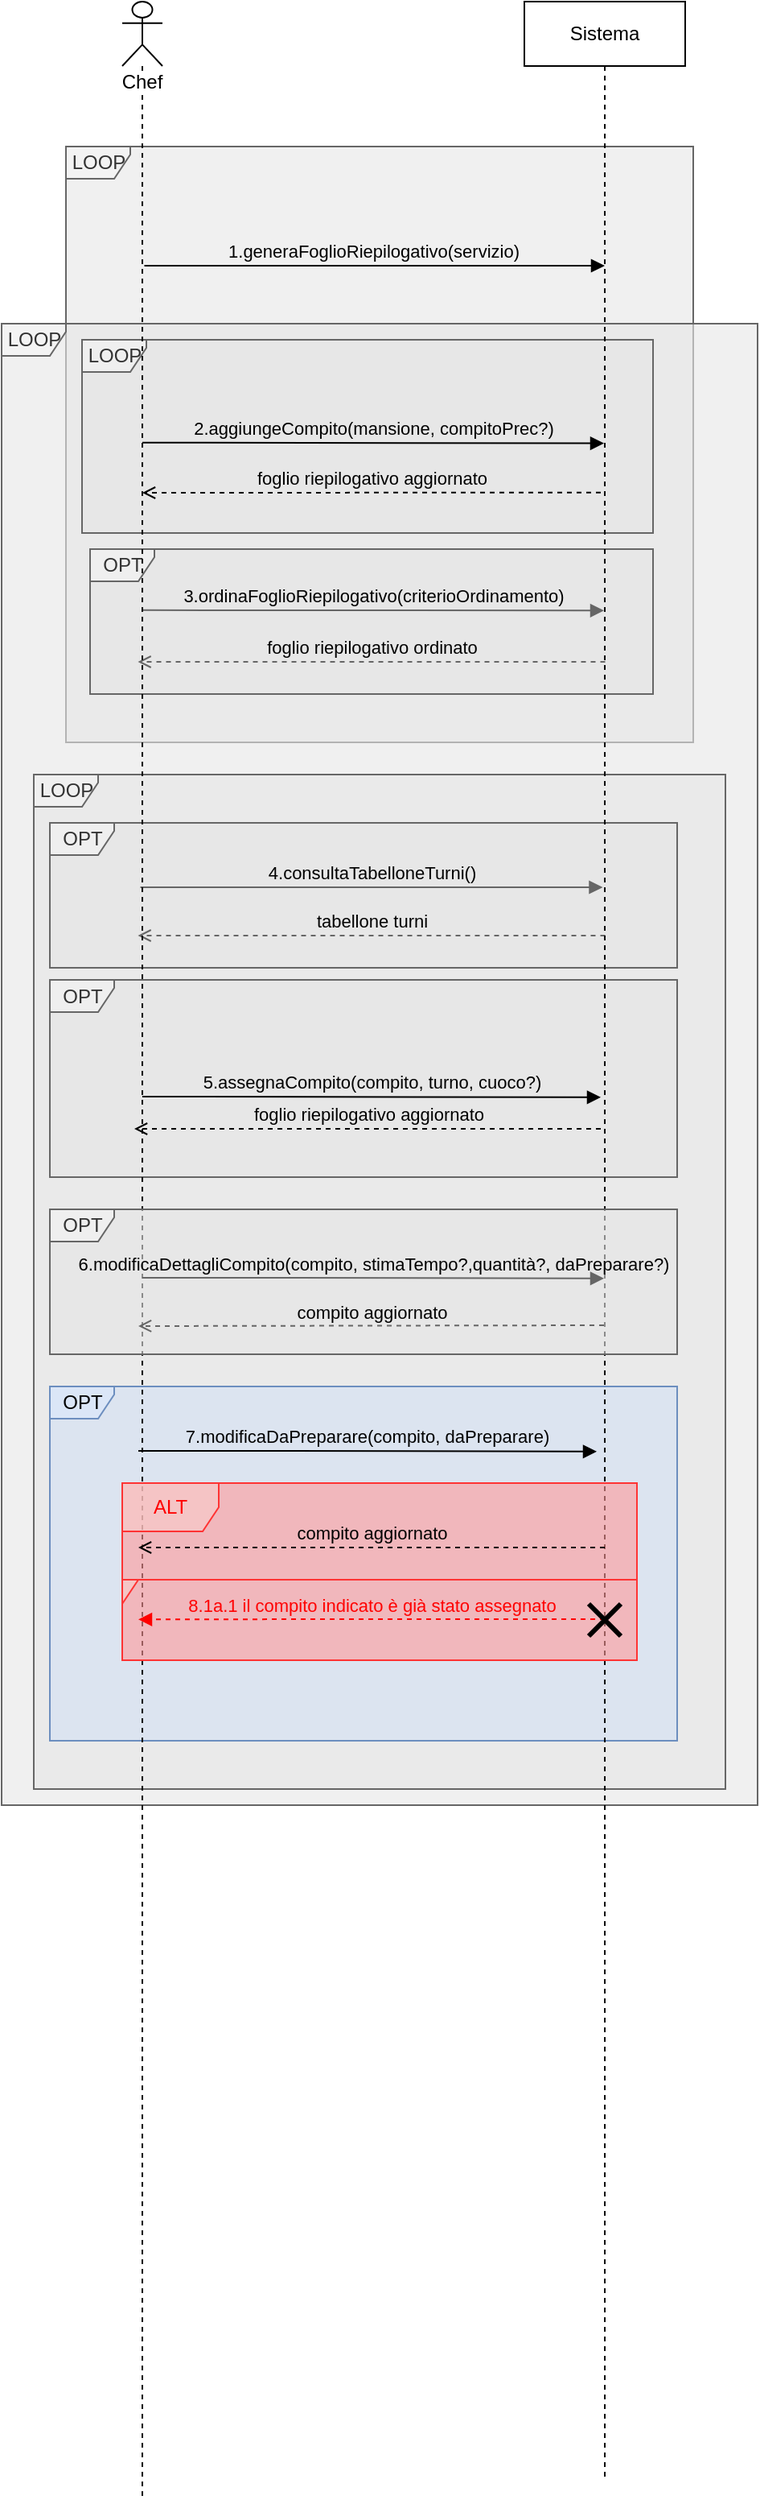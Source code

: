 <mxfile version="21.6.6" type="device">
  <diagram name="Page-1" id="f5A6CDPiya6YqWZAvQuT">
    <mxGraphModel dx="954" dy="-622" grid="1" gridSize="10" guides="1" tooltips="1" connect="1" arrows="1" fold="1" page="1" pageScale="1" pageWidth="827" pageHeight="1169" math="0" shadow="0">
      <root>
        <mxCell id="0" />
        <mxCell id="1" parent="0" />
        <mxCell id="3oUJ_5gLEvu6R0pSqBkJ-1" value="LOOP" style="shape=umlFrame;tabWidth=110;tabHeight=30;tabPosition=left;html=1;boundedLbl=1;labelInHeader=1;width=40;height=20;swimlaneFillColor=#E6E6E6;fillColor=#f5f5f5;strokeColor=#666666;fillOpacity=60;fontColor=#333333;" parent="1" vertex="1">
          <mxGeometry x="205" y="1430" width="390" height="370" as="geometry" />
        </mxCell>
        <mxCell id="3oUJ_5gLEvu6R0pSqBkJ-40" value="1.generaFoglioRiepilogativo(servizio)" style="html=1;verticalAlign=bottom;endArrow=block;edgeStyle=elbowEdgeStyle;elbow=vertical;curved=0;rounded=0;labelBackgroundColor=none;" parent="1" edge="1">
          <mxGeometry x="-0.003" relative="1" as="geometry">
            <mxPoint x="253.75" y="1504" as="sourcePoint" />
            <Array as="points" />
            <mxPoint x="540" y="1504" as="targetPoint" />
            <mxPoint as="offset" />
          </mxGeometry>
        </mxCell>
        <mxCell id="3oUJ_5gLEvu6R0pSqBkJ-33" value="LOOP" style="shape=umlFrame;tabWidth=110;tabHeight=30;tabPosition=left;html=1;boundedLbl=1;labelInHeader=1;width=40;height=20;swimlaneFillColor=#E6E6E6;fillColor=#f5f5f5;strokeColor=#666666;fillOpacity=60;fontColor=#333333;" parent="1" vertex="1">
          <mxGeometry x="165" y="1540" width="470" height="920" as="geometry" />
        </mxCell>
        <mxCell id="3oUJ_5gLEvu6R0pSqBkJ-21" value="LOOP" style="shape=umlFrame;tabWidth=110;tabHeight=30;tabPosition=left;html=1;boundedLbl=1;labelInHeader=1;width=40;height=20;swimlaneFillColor=#E6E6E6;fillColor=#f5f5f5;strokeColor=#666666;fillOpacity=60;fontColor=#333333;" parent="1" vertex="1">
          <mxGeometry x="185" y="1820" width="430" height="630" as="geometry" />
        </mxCell>
        <mxCell id="3oUJ_5gLEvu6R0pSqBkJ-22" value="OPT" style="shape=umlFrame;tabWidth=110;tabHeight=30;tabPosition=left;html=1;boundedLbl=1;labelInHeader=1;width=40;height=20;swimlaneFillColor=#E6E6E6;fillColor=#f5f5f5;strokeColor=#666666;fillOpacity=60;fontColor=#333333;" parent="1" vertex="1">
          <mxGeometry x="195" y="1850" width="390" height="90" as="geometry" />
        </mxCell>
        <mxCell id="3oUJ_5gLEvu6R0pSqBkJ-23" value="4.consultaTabelloneTurni()" style="html=1;verticalAlign=bottom;endArrow=block;edgeStyle=elbowEdgeStyle;elbow=vertical;curved=0;rounded=0;labelBackgroundColor=none;fillColor=#f5f5f5;strokeColor=#666666;" parent="1" edge="1">
          <mxGeometry relative="1" as="geometry">
            <mxPoint x="251.25" y="1890" as="sourcePoint" />
            <Array as="points" />
            <mxPoint x="538.75" y="1890" as="targetPoint" />
          </mxGeometry>
        </mxCell>
        <mxCell id="3oUJ_5gLEvu6R0pSqBkJ-24" value="tabellone turni" style="html=1;verticalAlign=bottom;endArrow=open;edgeStyle=elbowEdgeStyle;elbow=vertical;curved=0;rounded=0;labelBackgroundColor=none;endFill=0;dashed=1;fillColor=#f5f5f5;strokeColor=#666666;" parent="1" edge="1">
          <mxGeometry relative="1" as="geometry">
            <mxPoint x="540.25" y="1920.0" as="sourcePoint" />
            <mxPoint x="249.75" y="1920" as="targetPoint" />
          </mxGeometry>
        </mxCell>
        <mxCell id="3oUJ_5gLEvu6R0pSqBkJ-27" value="OPT" style="shape=umlFrame;tabWidth=110;tabHeight=30;tabPosition=left;html=1;boundedLbl=1;labelInHeader=1;width=40;height=20;swimlaneFillColor=#E6E6E6;fillColor=#f5f5f5;strokeColor=#666666;fillOpacity=60;fontColor=#333333;" parent="1" vertex="1">
          <mxGeometry x="195" y="1947.5" width="390" height="122.5" as="geometry" />
        </mxCell>
        <mxCell id="3oUJ_5gLEvu6R0pSqBkJ-9" value="LOOP" style="shape=umlFrame;tabWidth=110;tabHeight=30;tabPosition=left;html=1;boundedLbl=1;labelInHeader=1;width=40;height=20;swimlaneFillColor=#E6E6E6;fillColor=#f5f5f5;strokeColor=#666666;fillOpacity=60;fontColor=#333333;" parent="1" vertex="1">
          <mxGeometry x="215" y="1550" width="355" height="120" as="geometry" />
        </mxCell>
        <mxCell id="3oUJ_5gLEvu6R0pSqBkJ-13" value="OPT" style="shape=umlFrame;tabWidth=110;tabHeight=30;tabPosition=left;html=1;boundedLbl=1;labelInHeader=1;width=40;height=20;swimlaneFillColor=#E6E6E6;fillColor=#f5f5f5;strokeColor=#666666;fillOpacity=60;fontColor=#333333;container=1;" parent="1" vertex="1">
          <mxGeometry x="220" y="1680" width="350" height="90" as="geometry" />
        </mxCell>
        <mxCell id="3oUJ_5gLEvu6R0pSqBkJ-18" value="foglio riepilogativo ordinato" style="html=1;verticalAlign=bottom;endArrow=open;edgeStyle=elbowEdgeStyle;elbow=vertical;curved=0;rounded=0;labelBackgroundColor=none;endFill=0;dashed=1;fillColor=#f5f5f5;strokeColor=#666666;" parent="3oUJ_5gLEvu6R0pSqBkJ-13" edge="1">
          <mxGeometry x="0.002" relative="1" as="geometry">
            <mxPoint x="320.25" y="70.0" as="sourcePoint" />
            <mxPoint x="29.75" y="70.07" as="targetPoint" />
            <mxPoint as="offset" />
          </mxGeometry>
        </mxCell>
        <mxCell id="3oUJ_5gLEvu6R0pSqBkJ-16" value="3.ordinaFoglioRiepilogativo(criterioOrdinamento)" style="html=1;verticalAlign=bottom;endArrow=block;edgeStyle=elbowEdgeStyle;elbow=vertical;curved=0;rounded=0;labelBackgroundColor=none;fillColor=#f5f5f5;strokeColor=#666666;" parent="3oUJ_5gLEvu6R0pSqBkJ-13" target="3oUJ_5gLEvu6R0pSqBkJ-31" edge="1">
          <mxGeometry relative="1" as="geometry">
            <mxPoint x="32.5" y="37.917" as="sourcePoint" />
            <Array as="points">
              <mxPoint x="128" y="38.139" />
            </Array>
            <mxPoint x="317.5" y="38.139" as="targetPoint" />
          </mxGeometry>
        </mxCell>
        <mxCell id="8e-te7Ogq6yMoprlRzKs-14" value="2.aggiungeCompito(mansione, compitoPrec?)" style="html=1;verticalAlign=bottom;endArrow=block;edgeStyle=elbowEdgeStyle;elbow=vertical;curved=0;rounded=0;labelBackgroundColor=none;" parent="1" target="3oUJ_5gLEvu6R0pSqBkJ-31" edge="1">
          <mxGeometry relative="1" as="geometry">
            <mxPoint x="252.5" y="1613.86" as="sourcePoint" />
            <Array as="points">
              <mxPoint x="348" y="1614.27" />
            </Array>
            <mxPoint x="537.5" y="1614.27" as="targetPoint" />
          </mxGeometry>
        </mxCell>
        <mxCell id="8e-te7Ogq6yMoprlRzKs-15" value="foglio riepilogativo aggiornato" style="html=1;verticalAlign=bottom;endArrow=open;edgeStyle=elbowEdgeStyle;elbow=vertical;curved=0;rounded=0;labelBackgroundColor=none;dashed=1;endFill=0;" parent="1" edge="1">
          <mxGeometry relative="1" as="geometry">
            <mxPoint x="537.5" y="1644.86" as="sourcePoint" />
            <mxPoint x="252.5" y="1644.86" as="targetPoint" />
          </mxGeometry>
        </mxCell>
        <mxCell id="8e-te7Ogq6yMoprlRzKs-40" value="5.assegnaCompito(compito, turno, cuoco?)" style="html=1;verticalAlign=bottom;endArrow=block;edgeStyle=elbowEdgeStyle;elbow=vertical;curved=0;rounded=0;labelBackgroundColor=none;" parent="1" edge="1">
          <mxGeometry relative="1" as="geometry">
            <mxPoint x="252.5" y="2020" as="sourcePoint" />
            <Array as="points">
              <mxPoint x="348" y="2020.41" />
            </Array>
            <mxPoint x="537.5" y="2020.41" as="targetPoint" />
          </mxGeometry>
        </mxCell>
        <mxCell id="8e-te7Ogq6yMoprlRzKs-28" value="foglio riepilogativo aggiornato" style="html=1;verticalAlign=bottom;endArrow=open;edgeStyle=elbowEdgeStyle;elbow=vertical;curved=0;rounded=0;labelBackgroundColor=none;dashed=1;endFill=0;" parent="1" edge="1">
          <mxGeometry relative="1" as="geometry">
            <mxPoint x="537.5" y="2040" as="sourcePoint" />
            <mxPoint x="247.5" y="2040.14" as="targetPoint" />
          </mxGeometry>
        </mxCell>
        <mxCell id="rFDzRJ5NK15Dl_IwcHhj-1" value="OPT" style="shape=umlFrame;tabWidth=110;tabHeight=30;tabPosition=left;html=1;boundedLbl=1;labelInHeader=1;width=40;height=20;swimlaneFillColor=#D4E1F5;fillColor=#dae8fc;strokeColor=#6c8ebf;fillOpacity=60;" vertex="1" parent="1">
          <mxGeometry x="195" y="2200" width="390" height="220" as="geometry" />
        </mxCell>
        <mxCell id="rFDzRJ5NK15Dl_IwcHhj-2" value="7.modificaDaPreparare(compito, daPreparare)" style="html=1;verticalAlign=bottom;endArrow=block;edgeStyle=elbowEdgeStyle;elbow=horizontal;curved=0;rounded=0;labelBackgroundColor=none;" edge="1" parent="1">
          <mxGeometry relative="1" as="geometry">
            <mxPoint x="250" y="2240" as="sourcePoint" />
            <Array as="points">
              <mxPoint x="345.5" y="2240.41" />
            </Array>
            <mxPoint x="535" y="2240.41" as="targetPoint" />
          </mxGeometry>
        </mxCell>
        <mxCell id="3oUJ_5gLEvu6R0pSqBkJ-31" value="Sistema" style="shape=umlLifeline;perimeter=lifelinePerimeter;whiteSpace=wrap;html=1;container=0;collapsible=0;recursiveResize=0;outlineConnect=0;labelBackgroundColor=none;" parent="1" vertex="1">
          <mxGeometry x="490" y="1340" width="100" height="1540" as="geometry" />
        </mxCell>
        <mxCell id="3oUJ_5gLEvu6R0pSqBkJ-30" value="Chef" style="shape=umlLifeline;participant=umlActor;perimeter=lifelinePerimeter;whiteSpace=wrap;html=1;container=1;collapsible=0;recursiveResize=0;verticalAlign=top;spacingTop=36;outlineConnect=0;labelBackgroundColor=default;" parent="1" vertex="1">
          <mxGeometry x="240" y="1340" width="25" height="1550" as="geometry" />
        </mxCell>
        <mxCell id="rFDzRJ5NK15Dl_IwcHhj-4" value="" style="group" vertex="1" connectable="0" parent="1">
          <mxGeometry x="240" y="2260" width="320" height="110" as="geometry" />
        </mxCell>
        <mxCell id="rFDzRJ5NK15Dl_IwcHhj-5" value="ALT" style="shape=umlFrame;whiteSpace=wrap;html=1;swimlaneFillColor=#FF9999;fillColor=#f8cecc;strokeColor=#FF3333;fillOpacity=60;fontColor=#FF0000;container=0;" vertex="1" parent="rFDzRJ5NK15Dl_IwcHhj-4">
          <mxGeometry width="320" height="60" as="geometry" />
        </mxCell>
        <mxCell id="rFDzRJ5NK15Dl_IwcHhj-6" value="compito aggiornato" style="html=1;verticalAlign=bottom;endArrow=open;edgeStyle=elbowEdgeStyle;elbow=vertical;curved=0;rounded=0;labelBackgroundColor=none;dashed=1;endFill=0;" edge="1" parent="rFDzRJ5NK15Dl_IwcHhj-4">
          <mxGeometry relative="1" as="geometry">
            <mxPoint x="300" y="40" as="sourcePoint" />
            <mxPoint x="10" y="40.14" as="targetPoint" />
          </mxGeometry>
        </mxCell>
        <mxCell id="rFDzRJ5NK15Dl_IwcHhj-7" value="" style="shape=umlFrame;whiteSpace=wrap;html=1;swimlaneFillColor=#FF9999;fillColor=#f8cecc;strokeColor=#FF3333;fillOpacity=60;fontColor=#FF0000;width=10;height=15;container=0;" vertex="1" parent="rFDzRJ5NK15Dl_IwcHhj-4">
          <mxGeometry y="60" width="320" height="50" as="geometry" />
        </mxCell>
        <mxCell id="rFDzRJ5NK15Dl_IwcHhj-8" value="8.1a.1 il compito indicato è già stato assegnato" style="html=1;verticalAlign=bottom;endArrow=block;edgeStyle=elbowEdgeStyle;elbow=horizontal;curved=0;rounded=0;labelBackgroundColor=none;dashed=1;strokeColor=#FF0000;fontColor=#FF0000;" edge="1" parent="rFDzRJ5NK15Dl_IwcHhj-4">
          <mxGeometry relative="1" as="geometry">
            <mxPoint x="300" y="84.5" as="sourcePoint" />
            <mxPoint x="10" y="84.64" as="targetPoint" />
          </mxGeometry>
        </mxCell>
        <mxCell id="rFDzRJ5NK15Dl_IwcHhj-9" value="" style="shape=umlDestroy;whiteSpace=wrap;html=1;strokeWidth=3;targetShapes=umlLifeline;" vertex="1" parent="rFDzRJ5NK15Dl_IwcHhj-4">
          <mxGeometry x="290" y="75" width="20" height="20" as="geometry" />
        </mxCell>
        <mxCell id="rFDzRJ5NK15Dl_IwcHhj-10" value="OPT" style="shape=umlFrame;tabWidth=110;tabHeight=30;tabPosition=left;html=1;boundedLbl=1;labelInHeader=1;width=40;height=20;swimlaneFillColor=#E6E6E6;fillColor=#f5f5f5;strokeColor=#666666;fillOpacity=60;fontColor=#333333;" vertex="1" parent="1">
          <mxGeometry x="195" y="2090" width="390" height="90" as="geometry" />
        </mxCell>
        <mxCell id="rFDzRJ5NK15Dl_IwcHhj-11" value="6.modificaDettagliCompito(compito, stimaTempo?,quantità?, daPreparare?)" style="html=1;verticalAlign=bottom;endArrow=block;edgeStyle=elbowEdgeStyle;elbow=horizontal;curved=0;rounded=0;labelBackgroundColor=none;fillColor=#f5f5f5;strokeColor=#666666;" edge="1" parent="1">
          <mxGeometry relative="1" as="geometry">
            <mxPoint x="252.5" y="2132.5" as="sourcePoint" />
            <Array as="points">
              <mxPoint x="348" y="2132.91" />
            </Array>
            <mxPoint x="539.5" y="2132.91" as="targetPoint" />
          </mxGeometry>
        </mxCell>
        <mxCell id="rFDzRJ5NK15Dl_IwcHhj-12" value="compito aggiornato" style="html=1;verticalAlign=bottom;endArrow=open;edgeStyle=elbowEdgeStyle;elbow=vertical;curved=0;rounded=0;labelBackgroundColor=none;fillColor=#f5f5f5;strokeColor=#666666;endFill=0;dashed=1;" edge="1" parent="1">
          <mxGeometry relative="1" as="geometry">
            <mxPoint x="539.5" y="2162" as="sourcePoint" />
            <mxPoint x="250" y="2162.5" as="targetPoint" />
          </mxGeometry>
        </mxCell>
      </root>
    </mxGraphModel>
  </diagram>
</mxfile>
